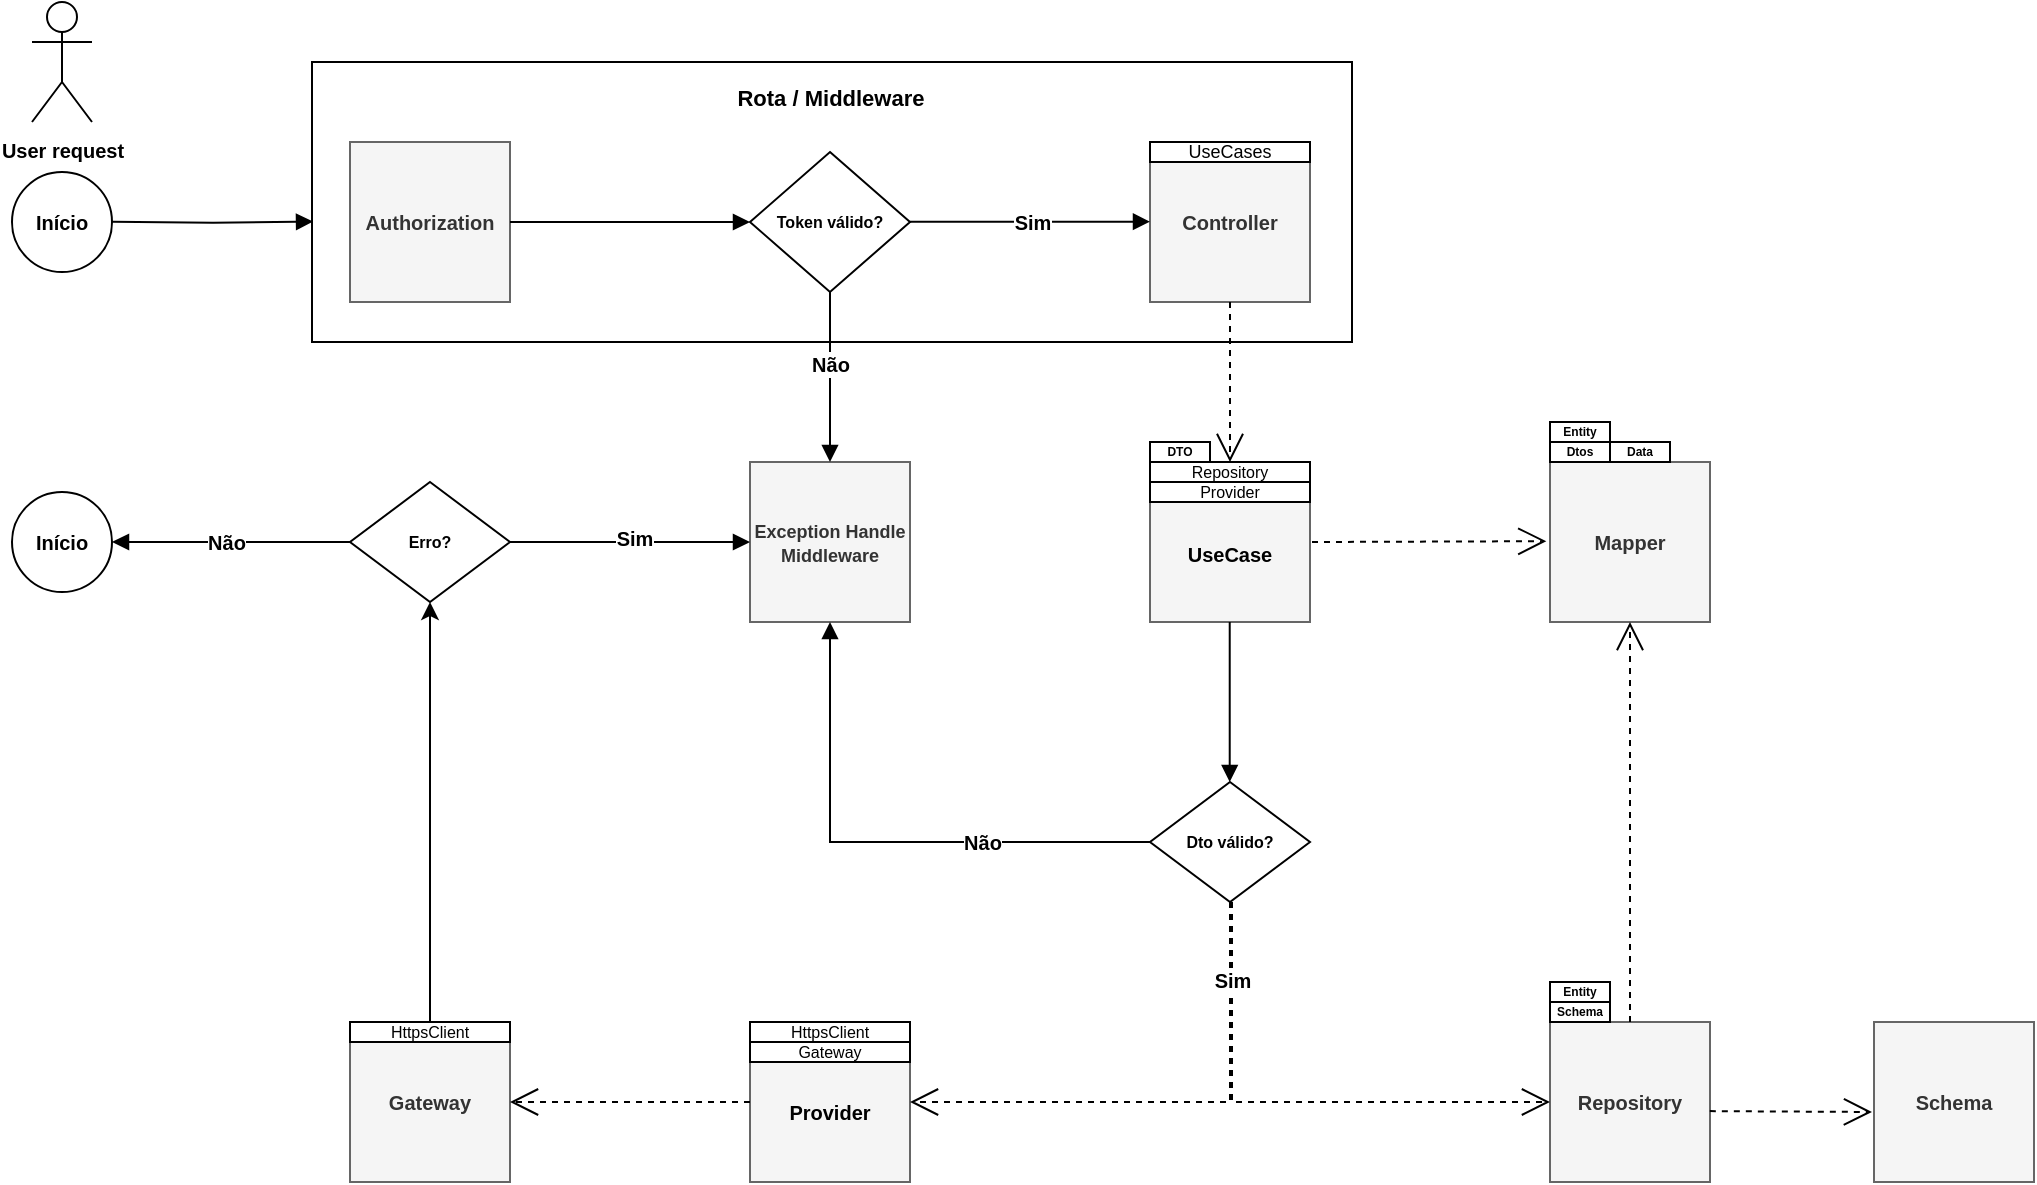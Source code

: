 <mxfile version="21.1.2" type="device">
  <diagram name="Página-1" id="6yiulC8NNe9ncgpRNdyS">
    <mxGraphModel dx="1395" dy="692" grid="0" gridSize="10" guides="1" tooltips="1" connect="1" arrows="1" fold="1" page="0" pageScale="1" pageWidth="827" pageHeight="1169" math="0" shadow="0">
      <root>
        <mxCell id="0" />
        <mxCell id="1" parent="0" />
        <mxCell id="oc87ZANMdVHoa41s3LK9-21" value="" style="rounded=0;whiteSpace=wrap;html=1;fillColor=none;" parent="1" vertex="1">
          <mxGeometry x="420" y="340" width="520" height="140" as="geometry" />
        </mxCell>
        <mxCell id="oc87ZANMdVHoa41s3LK9-2" value="Authorization" style="whiteSpace=wrap;html=1;aspect=fixed;fillColor=#f5f5f5;fontColor=#333333;strokeColor=#666666;fontSize=10;fontStyle=1" parent="1" vertex="1">
          <mxGeometry x="439" y="380" width="80" height="80" as="geometry" />
        </mxCell>
        <mxCell id="oc87ZANMdVHoa41s3LK9-3" value="Controller" style="whiteSpace=wrap;html=1;aspect=fixed;fontSize=10;fontStyle=1;fillColor=#f5f5f5;fontColor=#333333;strokeColor=#666666;" parent="1" vertex="1">
          <mxGeometry x="839" y="380" width="80" height="80" as="geometry" />
        </mxCell>
        <mxCell id="oc87ZANMdVHoa41s3LK9-8" value="&lt;b&gt;&lt;font style=&quot;font-size: 8px;&quot;&gt;Token válido?&lt;/font&gt;&lt;/b&gt;" style="rhombus;whiteSpace=wrap;html=1;fontSize=7;" parent="1" vertex="1">
          <mxGeometry x="639" y="385" width="80" height="70" as="geometry" />
        </mxCell>
        <mxCell id="oc87ZANMdVHoa41s3LK9-18" value="" style="whiteSpace=wrap;html=1;aspect=fixed;fillColor=#f5f5f5;fontColor=#333333;strokeColor=#666666;fontSize=10;fontStyle=1" parent="1" vertex="1">
          <mxGeometry x="839" y="540" width="80" height="80" as="geometry" />
        </mxCell>
        <mxCell id="oc87ZANMdVHoa41s3LK9-22" value="&lt;font style=&quot;font-size: 9px;&quot;&gt;Exception Handle Middleware&lt;/font&gt;" style="whiteSpace=wrap;html=1;aspect=fixed;fillColor=#f5f5f5;fontColor=#333333;strokeColor=#666666;fontSize=10;fontStyle=1" parent="1" vertex="1">
          <mxGeometry x="639" y="540" width="80" height="80" as="geometry" />
        </mxCell>
        <mxCell id="oc87ZANMdVHoa41s3LK9-35" value="" style="whiteSpace=wrap;html=1;aspect=fixed;fontStyle=1;fontSize=10;fillColor=#f5f5f5;fontColor=#333333;strokeColor=#666666;" parent="1" vertex="1">
          <mxGeometry x="639" y="820" width="80" height="80" as="geometry" />
        </mxCell>
        <mxCell id="oc87ZANMdVHoa41s3LK9-38" value="&lt;font style=&quot;font-size: 10px;&quot;&gt;&lt;b&gt;User request&lt;/b&gt;&lt;/font&gt;" style="shape=umlActor;verticalLabelPosition=bottom;verticalAlign=top;html=1;outlineConnect=0;" parent="1" vertex="1">
          <mxGeometry x="280" y="310" width="30" height="60" as="geometry" />
        </mxCell>
        <mxCell id="oc87ZANMdVHoa41s3LK9-51" value="Repository" style="whiteSpace=wrap;html=1;aspect=fixed;fillColor=#f5f5f5;fontColor=#333333;strokeColor=#666666;fontSize=10;fontStyle=1" parent="1" vertex="1">
          <mxGeometry x="1039" y="820" width="80" height="80" as="geometry" />
        </mxCell>
        <mxCell id="oc87ZANMdVHoa41s3LK9-73" value="Mapper" style="rounded=0;whiteSpace=wrap;html=1;fontSize=10;fontStyle=1;fillColor=#f5f5f5;fontColor=#333333;strokeColor=#666666;" parent="1" vertex="1">
          <mxGeometry x="1039" y="540" width="80" height="80" as="geometry" />
        </mxCell>
        <mxCell id="oc87ZANMdVHoa41s3LK9-77" value="&lt;font style=&quot;font-size: 6px;&quot;&gt;Dtos&lt;/font&gt;" style="rounded=0;whiteSpace=wrap;html=1;fontSize=7;fontStyle=1" parent="1" vertex="1">
          <mxGeometry x="1039" y="530" width="30" height="10" as="geometry" />
        </mxCell>
        <mxCell id="oc87ZANMdVHoa41s3LK9-80" value="&lt;font style=&quot;font-size: 6px;&quot;&gt;Entity&lt;/font&gt;" style="rounded=0;whiteSpace=wrap;html=1;fontSize=7;fontStyle=1" parent="1" vertex="1">
          <mxGeometry x="1039" y="520" width="30" height="10" as="geometry" />
        </mxCell>
        <mxCell id="oc87ZANMdVHoa41s3LK9-84" value="&lt;font style=&quot;font-size: 8px;&quot;&gt;HttpsClient&lt;/font&gt;" style="rounded=0;whiteSpace=wrap;html=1;fontSize=9;" parent="1" vertex="1">
          <mxGeometry x="639" y="820" width="80" height="10" as="geometry" />
        </mxCell>
        <mxCell id="oc87ZANMdVHoa41s3LK9-86" value="&lt;font style=&quot;font-size: 8px;&quot;&gt;Repository&lt;/font&gt;" style="rounded=0;whiteSpace=wrap;html=1;fontSize=9;" parent="1" vertex="1">
          <mxGeometry x="839" y="540" width="80" height="10" as="geometry" />
        </mxCell>
        <mxCell id="oc87ZANMdVHoa41s3LK9-87" value="&lt;font style=&quot;font-size: 8px;&quot;&gt;Provider&lt;/font&gt;" style="rounded=0;whiteSpace=wrap;html=1;fontSize=9;" parent="1" vertex="1">
          <mxGeometry x="839" y="550" width="80" height="10" as="geometry" />
        </mxCell>
        <mxCell id="oc87ZANMdVHoa41s3LK9-88" value="UseCases" style="rounded=0;whiteSpace=wrap;html=1;fontSize=9;" parent="1" vertex="1">
          <mxGeometry x="839" y="380" width="80" height="10" as="geometry" />
        </mxCell>
        <mxCell id="oc87ZANMdVHoa41s3LK9-115" value="UseCase" style="text;html=1;strokeColor=none;fillColor=none;align=center;verticalAlign=middle;whiteSpace=wrap;rounded=0;fontSize=10;fontStyle=1" parent="1" vertex="1">
          <mxGeometry x="849" y="578" width="60" height="15" as="geometry" />
        </mxCell>
        <mxCell id="oc87ZANMdVHoa41s3LK9-116" value="Provider" style="text;html=1;strokeColor=none;fillColor=none;align=center;verticalAlign=middle;whiteSpace=wrap;rounded=0;fontSize=10;fontStyle=1" parent="1" vertex="1">
          <mxGeometry x="649" y="850" width="60" height="30" as="geometry" />
        </mxCell>
        <mxCell id="7wSYHhFOgYh4qWRxx5Kc-15" value="&lt;b&gt;Dto válido?&lt;/b&gt;" style="rhombus;whiteSpace=wrap;html=1;fontSize=8;" parent="1" vertex="1">
          <mxGeometry x="839" y="700" width="80" height="60" as="geometry" />
        </mxCell>
        <mxCell id="oc87ZANMdVHoa41s3LK9-81" value="&lt;font style=&quot;font-size: 6px;&quot;&gt;&lt;b&gt;Schema&lt;/b&gt;&lt;/font&gt;" style="rounded=0;whiteSpace=wrap;html=1;fontSize=7;" parent="1" vertex="1">
          <mxGeometry x="1039" y="810" width="30" height="10" as="geometry" />
        </mxCell>
        <mxCell id="7wSYHhFOgYh4qWRxx5Kc-33" value="&lt;font style=&quot;font-size: 6px;&quot;&gt;DTO&lt;/font&gt;" style="rounded=0;whiteSpace=wrap;html=1;fontSize=7;fontStyle=1" parent="1" vertex="1">
          <mxGeometry x="839" y="530" width="30" height="10" as="geometry" />
        </mxCell>
        <mxCell id="hQqBXAO4QAp_-PPFQx-q-3" value="&lt;font style=&quot;font-size: 10px;&quot;&gt;&lt;b&gt;Início&lt;/b&gt;&lt;/font&gt;" style="ellipse;whiteSpace=wrap;html=1;aspect=fixed;" parent="1" vertex="1">
          <mxGeometry x="270" y="395" width="50" height="50" as="geometry" />
        </mxCell>
        <mxCell id="hQqBXAO4QAp_-PPFQx-q-4" value="&lt;font style=&quot;font-size: 6px;&quot;&gt;Data&lt;/font&gt;" style="rounded=0;whiteSpace=wrap;html=1;fontSize=7;fontStyle=1" parent="1" vertex="1">
          <mxGeometry x="1069" y="530" width="30" height="10" as="geometry" />
        </mxCell>
        <mxCell id="hQqBXAO4QAp_-PPFQx-q-8" value="&lt;font style=&quot;font-size: 6px;&quot;&gt;&lt;b&gt;Entity&lt;/b&gt;&lt;/font&gt;" style="rounded=0;whiteSpace=wrap;html=1;fontSize=7;" parent="1" vertex="1">
          <mxGeometry x="1039" y="800" width="30" height="10" as="geometry" />
        </mxCell>
        <mxCell id="hQqBXAO4QAp_-PPFQx-q-25" value="&lt;font style=&quot;font-size: 8px;&quot;&gt;Gateway&lt;/font&gt;" style="rounded=0;whiteSpace=wrap;html=1;fontSize=9;" parent="1" vertex="1">
          <mxGeometry x="639" y="830" width="80" height="10" as="geometry" />
        </mxCell>
        <mxCell id="hQqBXAO4QAp_-PPFQx-q-43" style="edgeStyle=orthogonalEdgeStyle;rounded=0;orthogonalLoop=1;jettySize=auto;html=1;entryX=0.5;entryY=1;entryDx=0;entryDy=0;" parent="1" source="hQqBXAO4QAp_-PPFQx-q-26" target="hQqBXAO4QAp_-PPFQx-q-41" edge="1">
          <mxGeometry relative="1" as="geometry" />
        </mxCell>
        <mxCell id="hQqBXAO4QAp_-PPFQx-q-26" value="Gateway" style="whiteSpace=wrap;html=1;aspect=fixed;fontStyle=1;fontSize=10;fillColor=#f5f5f5;fontColor=#333333;strokeColor=#666666;" parent="1" vertex="1">
          <mxGeometry x="439" y="820" width="80" height="80" as="geometry" />
        </mxCell>
        <mxCell id="hQqBXAO4QAp_-PPFQx-q-29" value="&lt;font style=&quot;font-size: 10px;&quot;&gt;&lt;b&gt;Início&lt;/b&gt;&lt;/font&gt;" style="ellipse;whiteSpace=wrap;html=1;aspect=fixed;" parent="1" vertex="1">
          <mxGeometry x="270" y="555" width="50" height="50" as="geometry" />
        </mxCell>
        <mxCell id="hQqBXAO4QAp_-PPFQx-q-36" value="&lt;font style=&quot;font-size: 11px;&quot;&gt;Rota / Middleware&lt;/font&gt;" style="text;html=1;strokeColor=none;fillColor=none;align=center;verticalAlign=middle;whiteSpace=wrap;rounded=0;fontSize=10;fontStyle=1" parent="1" vertex="1">
          <mxGeometry x="603.5" y="350" width="151" height="15" as="geometry" />
        </mxCell>
        <mxCell id="hQqBXAO4QAp_-PPFQx-q-41" value="&lt;b&gt;Erro?&lt;/b&gt;" style="rhombus;whiteSpace=wrap;html=1;fontSize=8;" parent="1" vertex="1">
          <mxGeometry x="439" y="550" width="80" height="60" as="geometry" />
        </mxCell>
        <mxCell id="hQqBXAO4QAp_-PPFQx-q-49" value="Schema" style="whiteSpace=wrap;html=1;aspect=fixed;fillColor=#f5f5f5;fontColor=#333333;strokeColor=#666666;fontSize=10;fontStyle=1" parent="1" vertex="1">
          <mxGeometry x="1201" y="820" width="80" height="80" as="geometry" />
        </mxCell>
        <mxCell id="hQqBXAO4QAp_-PPFQx-q-60" value="" style="endArrow=open;endSize=12;dashed=1;html=1;rounded=0;entryX=-0.023;entryY=0.495;entryDx=0;entryDy=0;entryPerimeter=0;" parent="1" target="oc87ZANMdVHoa41s3LK9-73" edge="1">
          <mxGeometry x="-0.003" width="160" relative="1" as="geometry">
            <mxPoint x="920" y="580" as="sourcePoint" />
            <mxPoint x="1080" y="580" as="targetPoint" />
            <mxPoint as="offset" />
          </mxGeometry>
        </mxCell>
        <mxCell id="hQqBXAO4QAp_-PPFQx-q-61" value="" style="endArrow=open;endSize=12;dashed=1;html=1;rounded=0;entryX=0.5;entryY=1;entryDx=0;entryDy=0;exitX=0.5;exitY=0;exitDx=0;exitDy=0;" parent="1" source="oc87ZANMdVHoa41s3LK9-51" target="oc87ZANMdVHoa41s3LK9-73" edge="1">
          <mxGeometry x="-0.003" width="160" relative="1" as="geometry">
            <mxPoint x="930" y="590" as="sourcePoint" />
            <mxPoint x="1047" y="590" as="targetPoint" />
            <mxPoint as="offset" />
          </mxGeometry>
        </mxCell>
        <mxCell id="hQqBXAO4QAp_-PPFQx-q-64" value="" style="endArrow=block;endFill=1;html=1;edgeStyle=orthogonalEdgeStyle;align=left;verticalAlign=top;rounded=0;entryX=0.001;entryY=0.57;entryDx=0;entryDy=0;entryPerimeter=0;" parent="1" target="oc87ZANMdVHoa41s3LK9-21" edge="1">
          <mxGeometry x="-1" relative="1" as="geometry">
            <mxPoint x="320" y="419.86" as="sourcePoint" />
            <mxPoint x="480" y="419.86" as="targetPoint" />
          </mxGeometry>
        </mxCell>
        <mxCell id="hQqBXAO4QAp_-PPFQx-q-66" value="" style="endArrow=block;endFill=1;html=1;edgeStyle=orthogonalEdgeStyle;align=left;verticalAlign=top;rounded=0;entryX=0;entryY=0.5;entryDx=0;entryDy=0;exitX=1;exitY=0.5;exitDx=0;exitDy=0;" parent="1" source="oc87ZANMdVHoa41s3LK9-2" target="oc87ZANMdVHoa41s3LK9-8" edge="1">
          <mxGeometry x="-1" relative="1" as="geometry">
            <mxPoint x="428.5" y="509.86" as="sourcePoint" />
            <mxPoint x="529.5" y="510" as="targetPoint" />
          </mxGeometry>
        </mxCell>
        <mxCell id="hQqBXAO4QAp_-PPFQx-q-67" value="" style="endArrow=block;endFill=1;html=1;edgeStyle=orthogonalEdgeStyle;align=left;verticalAlign=top;rounded=0;entryX=0;entryY=0.5;entryDx=0;entryDy=0;exitX=1;exitY=0.5;exitDx=0;exitDy=0;" parent="1" edge="1">
          <mxGeometry x="-1" relative="1" as="geometry">
            <mxPoint x="719" y="419.86" as="sourcePoint" />
            <mxPoint x="839" y="419.86" as="targetPoint" />
          </mxGeometry>
        </mxCell>
        <mxCell id="hQqBXAO4QAp_-PPFQx-q-89" value="&lt;font style=&quot;font-size: 10px;&quot;&gt;&lt;b&gt;Sim&lt;/b&gt;&lt;/font&gt;" style="edgeLabel;html=1;align=center;verticalAlign=middle;resizable=0;points=[];" parent="hQqBXAO4QAp_-PPFQx-q-67" vertex="1" connectable="0">
          <mxGeometry x="0.082" relative="1" as="geometry">
            <mxPoint x="-4" as="offset" />
          </mxGeometry>
        </mxCell>
        <mxCell id="hQqBXAO4QAp_-PPFQx-q-69" value="" style="endArrow=block;endFill=1;html=1;edgeStyle=orthogonalEdgeStyle;align=left;verticalAlign=top;rounded=0;entryX=0.5;entryY=0;entryDx=0;entryDy=0;exitX=0.5;exitY=1;exitDx=0;exitDy=0;" parent="1" edge="1">
          <mxGeometry x="-1" relative="1" as="geometry">
            <mxPoint x="878.86" y="620" as="sourcePoint" />
            <mxPoint x="878.86" y="700" as="targetPoint" />
          </mxGeometry>
        </mxCell>
        <mxCell id="hQqBXAO4QAp_-PPFQx-q-70" value="" style="endArrow=block;endFill=1;html=1;edgeStyle=orthogonalEdgeStyle;align=left;verticalAlign=top;rounded=0;entryX=0.5;entryY=1;entryDx=0;entryDy=0;exitX=0;exitY=0.5;exitDx=0;exitDy=0;" parent="1" source="7wSYHhFOgYh4qWRxx5Kc-15" target="oc87ZANMdVHoa41s3LK9-22" edge="1">
          <mxGeometry x="-1" relative="1" as="geometry">
            <mxPoint x="888.86" y="630" as="sourcePoint" />
            <mxPoint x="888.86" y="710" as="targetPoint" />
          </mxGeometry>
        </mxCell>
        <mxCell id="hQqBXAO4QAp_-PPFQx-q-71" value="&lt;b&gt;&lt;font style=&quot;font-size: 10px;&quot;&gt;Não&lt;/font&gt;&lt;/b&gt;" style="edgeLabel;html=1;align=center;verticalAlign=middle;resizable=0;points=[];" parent="hQqBXAO4QAp_-PPFQx-q-70" vertex="1" connectable="0">
          <mxGeometry x="-0.345" y="2" relative="1" as="geometry">
            <mxPoint x="4" y="-2" as="offset" />
          </mxGeometry>
        </mxCell>
        <mxCell id="hQqBXAO4QAp_-PPFQx-q-75" value="" style="endArrow=open;endSize=12;dashed=1;html=1;rounded=0;exitX=0.5;exitY=1;exitDx=0;exitDy=0;" parent="1" source="oc87ZANMdVHoa41s3LK9-3" edge="1">
          <mxGeometry x="-0.003" width="160" relative="1" as="geometry">
            <mxPoint x="930" y="590" as="sourcePoint" />
            <mxPoint x="879" y="540" as="targetPoint" />
            <mxPoint as="offset" />
          </mxGeometry>
        </mxCell>
        <mxCell id="hQqBXAO4QAp_-PPFQx-q-76" value="" style="endArrow=open;endSize=12;dashed=1;html=1;rounded=0;entryX=1;entryY=0.5;entryDx=0;entryDy=0;" parent="1" source="7wSYHhFOgYh4qWRxx5Kc-15" target="oc87ZANMdVHoa41s3LK9-35" edge="1">
          <mxGeometry x="-0.003" width="160" relative="1" as="geometry">
            <mxPoint x="1089" y="830" as="sourcePoint" />
            <mxPoint x="880" y="860" as="targetPoint" />
            <mxPoint as="offset" />
            <Array as="points">
              <mxPoint x="879" y="860" />
            </Array>
          </mxGeometry>
        </mxCell>
        <mxCell id="hQqBXAO4QAp_-PPFQx-q-79" value="" style="endArrow=open;endSize=12;dashed=1;html=1;rounded=0;exitX=0.999;exitY=0.557;exitDx=0;exitDy=0;exitPerimeter=0;" parent="1" source="oc87ZANMdVHoa41s3LK9-51" edge="1">
          <mxGeometry x="-0.003" width="160" relative="1" as="geometry">
            <mxPoint x="1089" y="830" as="sourcePoint" />
            <mxPoint x="1200" y="865" as="targetPoint" />
            <mxPoint as="offset" />
          </mxGeometry>
        </mxCell>
        <mxCell id="hQqBXAO4QAp_-PPFQx-q-80" value="" style="endArrow=open;endSize=12;dashed=1;html=1;rounded=0;entryX=0;entryY=0.5;entryDx=0;entryDy=0;" parent="1" target="oc87ZANMdVHoa41s3LK9-51" edge="1">
          <mxGeometry x="-0.003" width="160" relative="1" as="geometry">
            <mxPoint x="880" y="760" as="sourcePoint" />
            <mxPoint x="1011" y="860" as="targetPoint" />
            <mxPoint as="offset" />
            <Array as="points">
              <mxPoint x="880" y="860" />
            </Array>
          </mxGeometry>
        </mxCell>
        <mxCell id="hQqBXAO4QAp_-PPFQx-q-82" value="&lt;font style=&quot;font-size: 10px;&quot;&gt;&lt;b&gt;Sim&lt;/b&gt;&lt;/font&gt;" style="edgeLabel;html=1;align=center;verticalAlign=middle;resizable=0;points=[];" parent="hQqBXAO4QAp_-PPFQx-q-80" vertex="1" connectable="0">
          <mxGeometry x="-0.704" relative="1" as="geometry">
            <mxPoint as="offset" />
          </mxGeometry>
        </mxCell>
        <mxCell id="hQqBXAO4QAp_-PPFQx-q-81" value="" style="endArrow=open;endSize=12;dashed=1;html=1;rounded=0;exitX=0;exitY=0.5;exitDx=0;exitDy=0;" parent="1" source="oc87ZANMdVHoa41s3LK9-35" target="hQqBXAO4QAp_-PPFQx-q-26" edge="1">
          <mxGeometry x="-0.003" width="160" relative="1" as="geometry">
            <mxPoint x="1089" y="830" as="sourcePoint" />
            <mxPoint x="1089" y="630" as="targetPoint" />
            <mxPoint as="offset" />
          </mxGeometry>
        </mxCell>
        <mxCell id="hQqBXAO4QAp_-PPFQx-q-83" value="" style="endArrow=block;endFill=1;html=1;edgeStyle=orthogonalEdgeStyle;align=left;verticalAlign=top;rounded=0;entryX=0;entryY=0.5;entryDx=0;entryDy=0;exitX=1;exitY=0.5;exitDx=0;exitDy=0;" parent="1" source="hQqBXAO4QAp_-PPFQx-q-41" target="oc87ZANMdVHoa41s3LK9-22" edge="1">
          <mxGeometry x="-1" relative="1" as="geometry">
            <mxPoint x="519" y="577.86" as="sourcePoint" />
            <mxPoint x="620" y="578" as="targetPoint" />
          </mxGeometry>
        </mxCell>
        <mxCell id="hQqBXAO4QAp_-PPFQx-q-84" value="&lt;font style=&quot;font-size: 10px;&quot;&gt;&lt;b&gt;Sim&lt;/b&gt;&lt;/font&gt;" style="edgeLabel;html=1;align=center;verticalAlign=middle;resizable=0;points=[];" parent="hQqBXAO4QAp_-PPFQx-q-83" vertex="1" connectable="0">
          <mxGeometry x="0.042" relative="1" as="geometry">
            <mxPoint x="-1" y="-2" as="offset" />
          </mxGeometry>
        </mxCell>
        <mxCell id="hQqBXAO4QAp_-PPFQx-q-85" value="" style="endArrow=block;endFill=1;html=1;edgeStyle=orthogonalEdgeStyle;align=left;verticalAlign=top;rounded=0;entryX=0.5;entryY=0;entryDx=0;entryDy=0;exitX=0.5;exitY=1;exitDx=0;exitDy=0;" parent="1" source="oc87ZANMdVHoa41s3LK9-8" target="oc87ZANMdVHoa41s3LK9-22" edge="1">
          <mxGeometry x="-1" relative="1" as="geometry">
            <mxPoint x="529" y="590" as="sourcePoint" />
            <mxPoint x="649" y="590" as="targetPoint" />
          </mxGeometry>
        </mxCell>
        <mxCell id="hQqBXAO4QAp_-PPFQx-q-86" value="&lt;font style=&quot;font-size: 10px;&quot;&gt;&lt;b&gt;Não&lt;/b&gt;&lt;/font&gt;" style="edgeLabel;html=1;align=center;verticalAlign=middle;resizable=0;points=[];" parent="hQqBXAO4QAp_-PPFQx-q-85" vertex="1" connectable="0">
          <mxGeometry x="0.042" relative="1" as="geometry">
            <mxPoint y="-9" as="offset" />
          </mxGeometry>
        </mxCell>
        <mxCell id="hQqBXAO4QAp_-PPFQx-q-87" value="" style="endArrow=block;endFill=1;html=1;edgeStyle=orthogonalEdgeStyle;align=left;verticalAlign=top;rounded=0;entryX=1;entryY=0.5;entryDx=0;entryDy=0;exitX=0;exitY=0.5;exitDx=0;exitDy=0;" parent="1" source="hQqBXAO4QAp_-PPFQx-q-41" target="hQqBXAO4QAp_-PPFQx-q-29" edge="1">
          <mxGeometry x="-1" relative="1" as="geometry">
            <mxPoint x="380" y="570" as="sourcePoint" />
            <mxPoint x="380" y="655" as="targetPoint" />
          </mxGeometry>
        </mxCell>
        <mxCell id="hQqBXAO4QAp_-PPFQx-q-88" value="&lt;font style=&quot;font-size: 10px;&quot;&gt;&lt;b&gt;Não&lt;/b&gt;&lt;/font&gt;" style="edgeLabel;html=1;align=center;verticalAlign=middle;resizable=0;points=[];" parent="hQqBXAO4QAp_-PPFQx-q-87" vertex="1" connectable="0">
          <mxGeometry x="0.042" relative="1" as="geometry">
            <mxPoint as="offset" />
          </mxGeometry>
        </mxCell>
        <mxCell id="DuGUdRzeDCb7z1se2_km-1" value="&lt;font style=&quot;font-size: 8px;&quot;&gt;HttpsClient&lt;/font&gt;" style="rounded=0;whiteSpace=wrap;html=1;fontSize=9;" vertex="1" parent="1">
          <mxGeometry x="439" y="820" width="80" height="10" as="geometry" />
        </mxCell>
      </root>
    </mxGraphModel>
  </diagram>
</mxfile>
